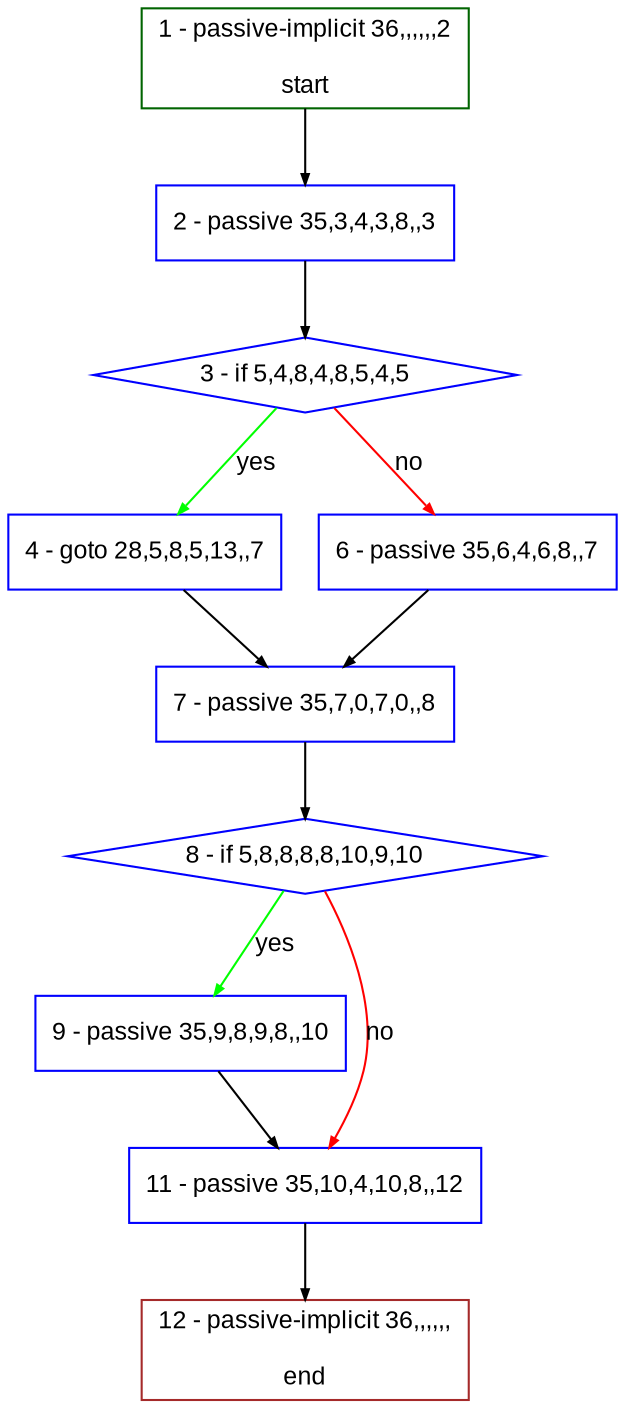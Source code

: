 digraph "" {
  graph [fillcolor="#FFFFCC", label="", bgcolor="white", fontsize="12", pack="true", compound="true", style="rounded,filled", fontname="Arial", packmode="clust"];
  node [node_initialized="no", fillcolor="white", label="", fontsize="12", shape="rectangle", color="grey", fixedsize="false", style="filled", compound="true", fontname="Arial"];
  edge [dir="forward", label="", arrowsize="0.5", fontsize="12", arrowhead="normal", arrowtail="none", lhead="", color="black", ltail="", compound="true", fontcolor="black", fontname="Arial"];
  __N1 [fillcolor="#ffffff", label="2 - passive 35,3,4,3,8,,3", shape="box", color="#0000ff", style="filled"];
  __N2 [fillcolor="#ffffff", label="1 - passive-implicit 36,,,,,,2\n\nstart", shape="box", color="#006400", style="filled"];
  __N3 [fillcolor="#ffffff", label="3 - if 5,4,8,4,8,5,4,5", shape="diamond", color="#0000ff", style="filled"];
  __N4 [fillcolor="#ffffff", label="4 - goto 28,5,8,5,13,,7", shape="box", color="#0000ff", style="filled"];
  __N5 [fillcolor="#ffffff", label="6 - passive 35,6,4,6,8,,7", shape="box", color="#0000ff", style="filled"];
  __N6 [fillcolor="#ffffff", label="7 - passive 35,7,0,7,0,,8", shape="box", color="#0000ff", style="filled"];
  __N7 [fillcolor="#ffffff", label="8 - if 5,8,8,8,8,10,9,10", shape="diamond", color="#0000ff", style="filled"];
  __N8 [fillcolor="#ffffff", label="9 - passive 35,9,8,9,8,,10", shape="box", color="#0000ff", style="filled"];
  __N9 [fillcolor="#ffffff", label="11 - passive 35,10,4,10,8,,12", shape="box", color="#0000ff", style="filled"];
  __N10 [fillcolor="#ffffff", label="12 - passive-implicit 36,,,,,,\n\nend", shape="box", color="#a52a2a", style="filled"];
  __N2 -> __N1 [dir="forward", label="", arrowhead="normal", arrowtail="none", color="#000000"];
  __N1 -> __N3 [dir="forward", label="", arrowhead="normal", arrowtail="none", color="#000000"];
  __N3 -> __N4 [dir="forward", label="yes", arrowhead="normal", arrowtail="none", color="#00ff00"];
  __N3 -> __N5 [dir="forward", label="no", arrowhead="normal", arrowtail="none", color="#ff0000"];
  __N4 -> __N6 [dir="forward", label="", arrowhead="normal", arrowtail="none", color="#000000"];
  __N5 -> __N6 [dir="forward", label="", arrowhead="normal", arrowtail="none", color="#000000"];
  __N6 -> __N7 [dir="forward", label="", arrowhead="normal", arrowtail="none", color="#000000"];
  __N7 -> __N8 [dir="forward", label="yes", arrowhead="normal", arrowtail="none", color="#00ff00"];
  __N7 -> __N9 [dir="forward", label="no", arrowhead="normal", arrowtail="none", color="#ff0000"];
  __N8 -> __N9 [dir="forward", label="", arrowhead="normal", arrowtail="none", color="#000000"];
  __N9 -> __N10 [dir="forward", label="", arrowhead="normal", arrowtail="none", color="#000000"];
}
